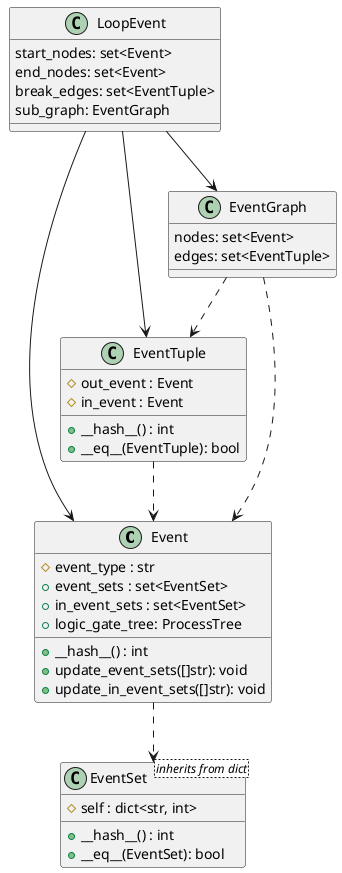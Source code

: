 @startuml

class Event {
    #event_type : str
    +event_sets : set<EventSet>
    +in_event_sets : set<EventSet>
    +logic_gate_tree: ProcessTree
    +__hash__() : int
    +update_event_sets([]str): void
    +update_in_event_sets([]str): void
}

class LoopEvent {
    start_nodes: set<Event>
    end_nodes: set<Event>
    break_edges: set<EventTuple>
    sub_graph: EventGraph
}

class EventTuple {
    #out_event : Event
    #in_event : Event
    +__hash__() : int
    +__eq__(EventTuple): bool
}


class EventSet <inherits from dict> {
    #self : dict<str, int>
    +__hash__() : int
    +__eq__(EventSet): bool
}

class EventGraph {
    nodes: set<Event>
    edges: set<EventTuple>
}


Event ..> EventSet
EventGraph ..> Event
EventGraph ..> EventTuple
EventTuple ..> Event
LoopEvent --> Event
LoopEvent --> EventTuple
LoopEvent --> EventGraph

@enduml